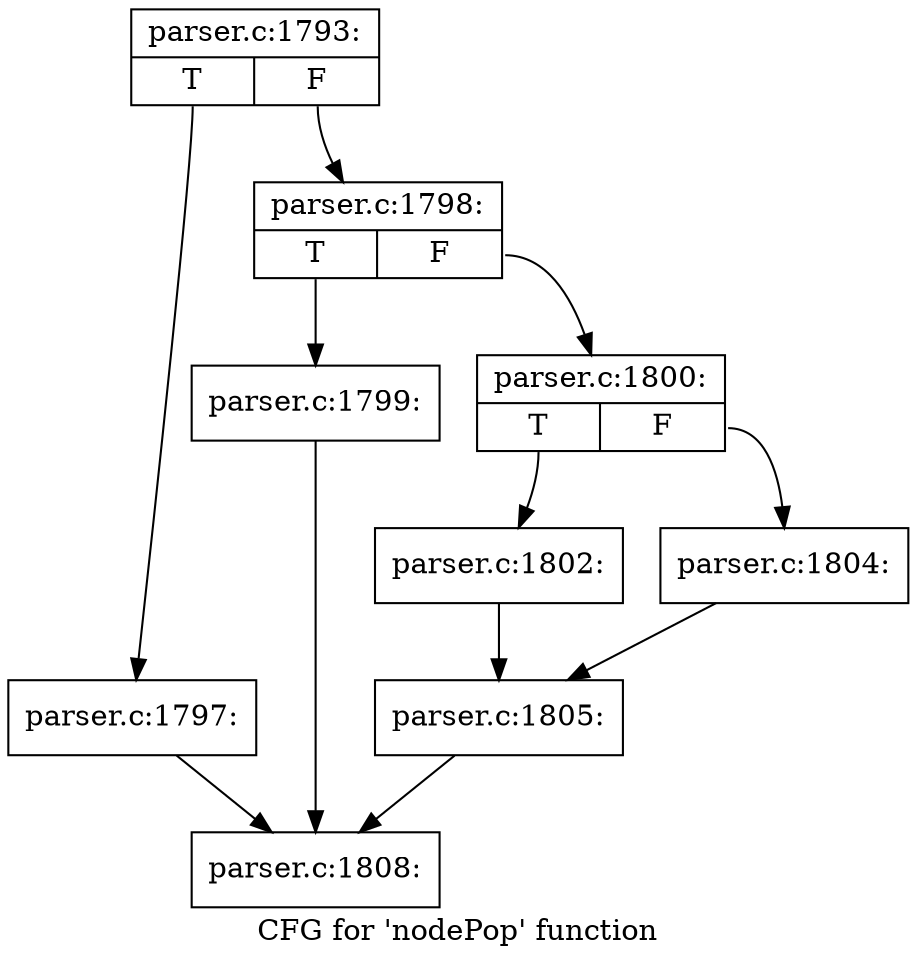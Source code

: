digraph "CFG for 'nodePop' function" {
	label="CFG for 'nodePop' function";

	Node0x56c8b80 [shape=record,label="{parser.c:1793:|{<s0>T|<s1>F}}"];
	Node0x56c8b80:s0 -> Node0x574bf10;
	Node0x56c8b80:s1 -> Node0x574bf60;
	Node0x574bf10 [shape=record,label="{parser.c:1797:}"];
	Node0x574bf10 -> Node0x57653c0;
	Node0x574bf60 [shape=record,label="{parser.c:1798:|{<s0>T|<s1>F}}"];
	Node0x574bf60:s0 -> Node0x576dc40;
	Node0x574bf60:s1 -> Node0x576dc90;
	Node0x576dc40 [shape=record,label="{parser.c:1799:}"];
	Node0x576dc40 -> Node0x57653c0;
	Node0x576dc90 [shape=record,label="{parser.c:1800:|{<s0>T|<s1>F}}"];
	Node0x576dc90:s0 -> Node0x576e510;
	Node0x576dc90:s1 -> Node0x576e5b0;
	Node0x576e510 [shape=record,label="{parser.c:1802:}"];
	Node0x576e510 -> Node0x576e560;
	Node0x576e5b0 [shape=record,label="{parser.c:1804:}"];
	Node0x576e5b0 -> Node0x576e560;
	Node0x576e560 [shape=record,label="{parser.c:1805:}"];
	Node0x576e560 -> Node0x57653c0;
	Node0x57653c0 [shape=record,label="{parser.c:1808:}"];
}
